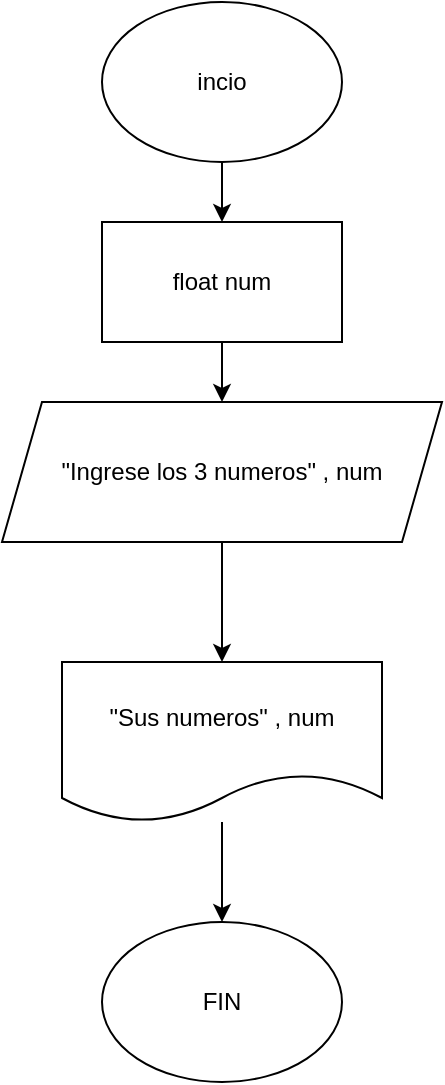 <mxfile>
    <diagram id="HSoiLodYIguP9hpPya6M" name="Page-1">
        <mxGraphModel dx="662" dy="513" grid="1" gridSize="10" guides="1" tooltips="1" connect="1" arrows="1" fold="1" page="1" pageScale="1" pageWidth="850" pageHeight="1100" math="0" shadow="0">
            <root>
                <mxCell id="0"/>
                <mxCell id="1" parent="0"/>
                <mxCell id="5" style="edgeStyle=none;html=1;" edge="1" parent="1" source="2" target="3">
                    <mxGeometry relative="1" as="geometry"/>
                </mxCell>
                <mxCell id="2" value="incio" style="ellipse;whiteSpace=wrap;html=1;" vertex="1" parent="1">
                    <mxGeometry x="280" y="220" width="120" height="80" as="geometry"/>
                </mxCell>
                <mxCell id="6" style="edgeStyle=none;html=1;entryX=0.5;entryY=0;entryDx=0;entryDy=0;" edge="1" parent="1" source="3" target="4">
                    <mxGeometry relative="1" as="geometry"/>
                </mxCell>
                <mxCell id="3" value="float num" style="rounded=0;whiteSpace=wrap;html=1;" vertex="1" parent="1">
                    <mxGeometry x="280" y="330" width="120" height="60" as="geometry"/>
                </mxCell>
                <mxCell id="7" style="edgeStyle=none;html=1;" edge="1" parent="1" source="4">
                    <mxGeometry relative="1" as="geometry">
                        <mxPoint x="340" y="550" as="targetPoint"/>
                    </mxGeometry>
                </mxCell>
                <mxCell id="4" value="&quot;Ingrese los 3 numeros&quot; , num" style="shape=parallelogram;perimeter=parallelogramPerimeter;whiteSpace=wrap;html=1;fixedSize=1;" vertex="1" parent="1">
                    <mxGeometry x="230" y="420" width="220" height="70" as="geometry"/>
                </mxCell>
                <mxCell id="10" style="edgeStyle=none;html=1;" edge="1" parent="1" source="8" target="9">
                    <mxGeometry relative="1" as="geometry"/>
                </mxCell>
                <mxCell id="8" value="&quot;Sus numeros&quot; , num" style="shape=document;whiteSpace=wrap;html=1;boundedLbl=1;" vertex="1" parent="1">
                    <mxGeometry x="260" y="550" width="160" height="80" as="geometry"/>
                </mxCell>
                <mxCell id="9" value="FIN" style="ellipse;whiteSpace=wrap;html=1;" vertex="1" parent="1">
                    <mxGeometry x="280" y="680" width="120" height="80" as="geometry"/>
                </mxCell>
            </root>
        </mxGraphModel>
    </diagram>
</mxfile>